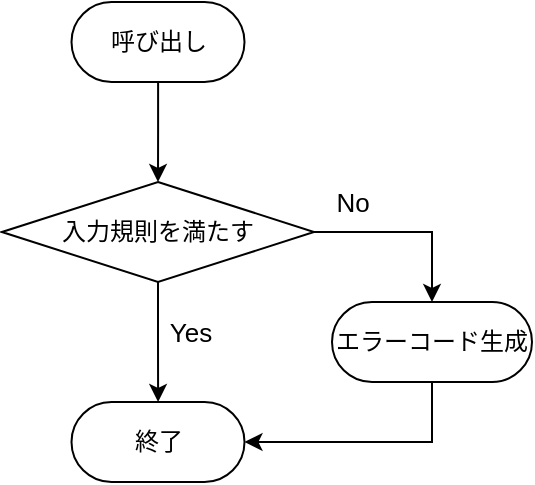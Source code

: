 <mxfile version="22.0.3" type="device">
  <diagram name="ページ1" id="YDTNipPEBcN2hHsjhOQj">
    <mxGraphModel dx="514" dy="572" grid="1" gridSize="10" guides="1" tooltips="1" connect="1" arrows="1" fold="1" page="1" pageScale="1" pageWidth="827" pageHeight="1169" math="0" shadow="0">
      <root>
        <mxCell id="0" />
        <mxCell id="1" parent="0" />
        <mxCell id="Bu2mcCE37NxpNvYvRLMu-19" value="" style="edgeStyle=orthogonalEdgeStyle;rounded=0;orthogonalLoop=1;jettySize=auto;html=1;" edge="1" parent="1" source="Bu2mcCE37NxpNvYvRLMu-2" target="Bu2mcCE37NxpNvYvRLMu-13">
          <mxGeometry relative="1" as="geometry" />
        </mxCell>
        <mxCell id="Bu2mcCE37NxpNvYvRLMu-2" value="呼び出し" style="rounded=1;whiteSpace=wrap;html=1;arcSize=50;" vertex="1" parent="1">
          <mxGeometry x="369.75" y="290" width="86.5" height="40" as="geometry" />
        </mxCell>
        <mxCell id="Bu2mcCE37NxpNvYvRLMu-7" value="終了" style="rounded=1;whiteSpace=wrap;html=1;arcSize=50;" vertex="1" parent="1">
          <mxGeometry x="369.75" y="490" width="86.5" height="40" as="geometry" />
        </mxCell>
        <mxCell id="Bu2mcCE37NxpNvYvRLMu-16" value="Yes" style="edgeStyle=orthogonalEdgeStyle;rounded=0;orthogonalLoop=1;jettySize=auto;html=1;fontSize=13;" edge="1" parent="1" source="Bu2mcCE37NxpNvYvRLMu-13" target="Bu2mcCE37NxpNvYvRLMu-7">
          <mxGeometry x="0.016" y="17" relative="1" as="geometry">
            <mxPoint x="-1" y="-5" as="offset" />
          </mxGeometry>
        </mxCell>
        <mxCell id="Bu2mcCE37NxpNvYvRLMu-21" value="No" style="edgeStyle=orthogonalEdgeStyle;rounded=0;orthogonalLoop=1;jettySize=auto;html=1;entryX=0.5;entryY=0;entryDx=0;entryDy=0;fontSize=13;" edge="1" parent="1" source="Bu2mcCE37NxpNvYvRLMu-13" target="Bu2mcCE37NxpNvYvRLMu-20">
          <mxGeometry x="-0.596" y="15" relative="1" as="geometry">
            <mxPoint as="offset" />
          </mxGeometry>
        </mxCell>
        <mxCell id="Bu2mcCE37NxpNvYvRLMu-13" value="入力規則を満たす" style="rhombus;whiteSpace=wrap;html=1;" vertex="1" parent="1">
          <mxGeometry x="335" y="380" width="156" height="50" as="geometry" />
        </mxCell>
        <mxCell id="Bu2mcCE37NxpNvYvRLMu-23" value="" style="edgeStyle=orthogonalEdgeStyle;rounded=0;orthogonalLoop=1;jettySize=auto;html=1;entryX=1;entryY=0.5;entryDx=0;entryDy=0;exitX=0.5;exitY=1;exitDx=0;exitDy=0;" edge="1" parent="1" source="Bu2mcCE37NxpNvYvRLMu-20" target="Bu2mcCE37NxpNvYvRLMu-7">
          <mxGeometry relative="1" as="geometry">
            <mxPoint x="570" y="562.5" as="targetPoint" />
          </mxGeometry>
        </mxCell>
        <mxCell id="Bu2mcCE37NxpNvYvRLMu-20" value="エラーコード生成" style="rounded=1;whiteSpace=wrap;html=1;arcSize=50;" vertex="1" parent="1">
          <mxGeometry x="500" y="440" width="100" height="40" as="geometry" />
        </mxCell>
      </root>
    </mxGraphModel>
  </diagram>
</mxfile>
